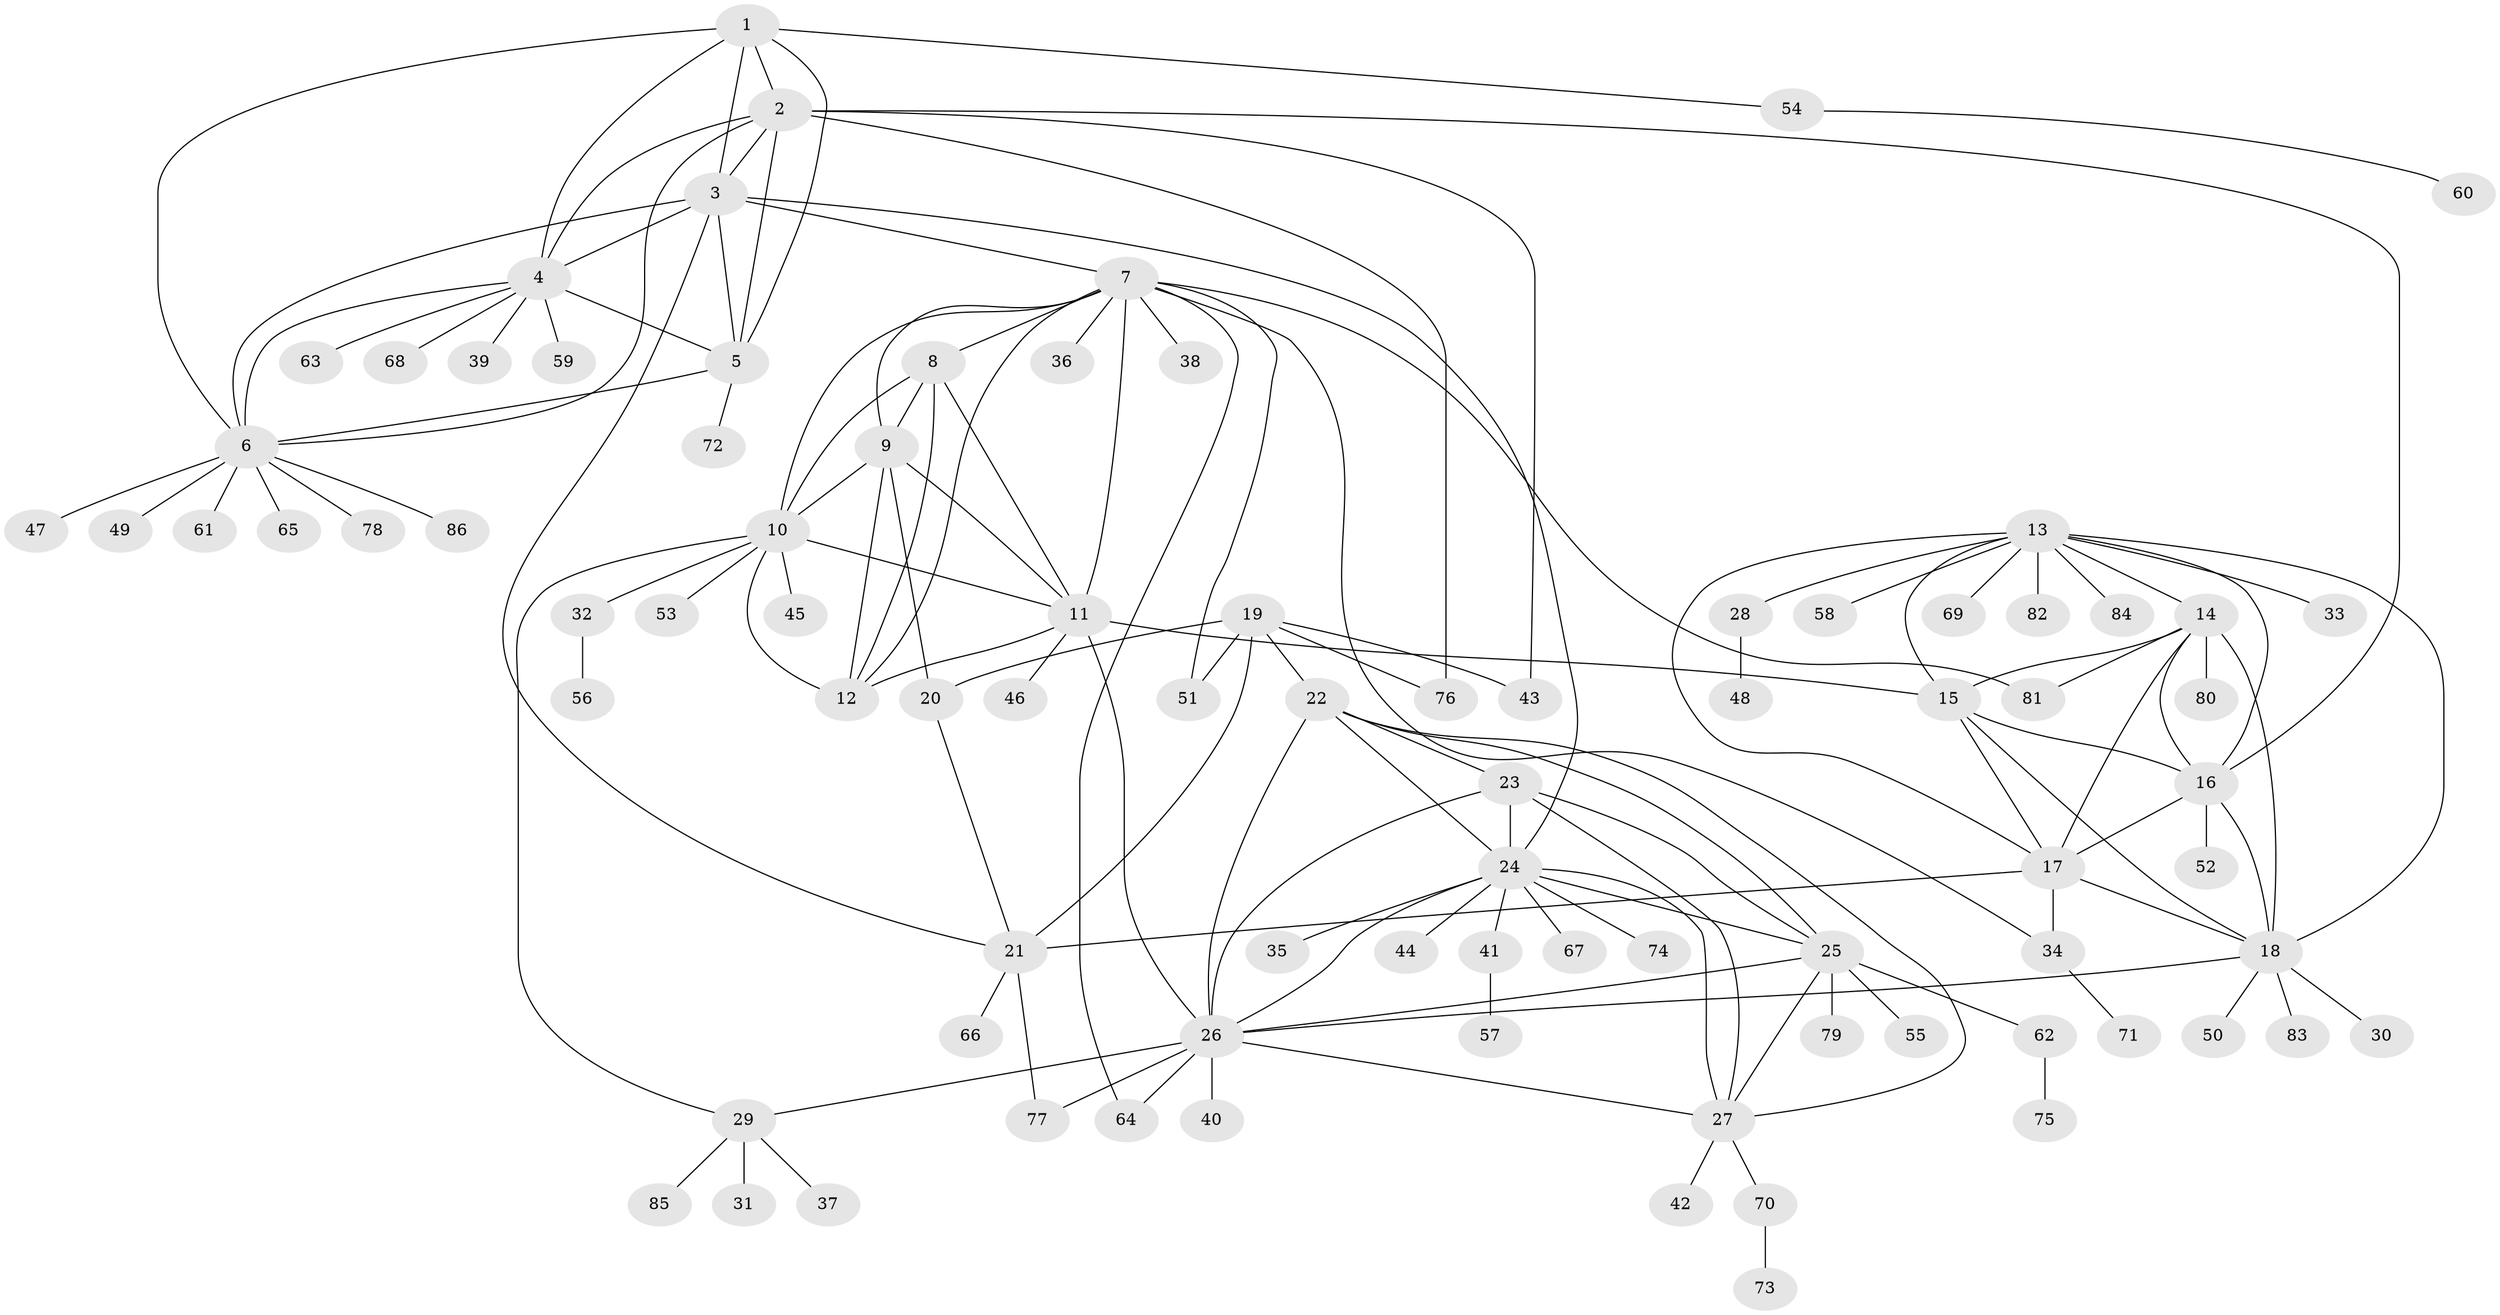 // original degree distribution, {7: 0.06666666666666667, 8: 0.03333333333333333, 9: 0.025, 10: 0.03333333333333333, 12: 0.03333333333333333, 13: 0.008333333333333333, 5: 0.03333333333333333, 6: 0.016666666666666666, 11: 0.008333333333333333, 2: 0.10833333333333334, 1: 0.6166666666666667, 4: 0.008333333333333333, 3: 0.008333333333333333}
// Generated by graph-tools (version 1.1) at 2025/52/03/04/25 22:52:20]
// undirected, 86 vertices, 140 edges
graph export_dot {
  node [color=gray90,style=filled];
  1;
  2;
  3;
  4;
  5;
  6;
  7;
  8;
  9;
  10;
  11;
  12;
  13;
  14;
  15;
  16;
  17;
  18;
  19;
  20;
  21;
  22;
  23;
  24;
  25;
  26;
  27;
  28;
  29;
  30;
  31;
  32;
  33;
  34;
  35;
  36;
  37;
  38;
  39;
  40;
  41;
  42;
  43;
  44;
  45;
  46;
  47;
  48;
  49;
  50;
  51;
  52;
  53;
  54;
  55;
  56;
  57;
  58;
  59;
  60;
  61;
  62;
  63;
  64;
  65;
  66;
  67;
  68;
  69;
  70;
  71;
  72;
  73;
  74;
  75;
  76;
  77;
  78;
  79;
  80;
  81;
  82;
  83;
  84;
  85;
  86;
  1 -- 2 [weight=1.0];
  1 -- 3 [weight=1.0];
  1 -- 4 [weight=1.0];
  1 -- 5 [weight=1.0];
  1 -- 6 [weight=1.0];
  1 -- 54 [weight=1.0];
  2 -- 3 [weight=1.0];
  2 -- 4 [weight=1.0];
  2 -- 5 [weight=1.0];
  2 -- 6 [weight=1.0];
  2 -- 16 [weight=1.0];
  2 -- 43 [weight=1.0];
  2 -- 76 [weight=1.0];
  3 -- 4 [weight=1.0];
  3 -- 5 [weight=1.0];
  3 -- 6 [weight=1.0];
  3 -- 7 [weight=1.0];
  3 -- 21 [weight=1.0];
  3 -- 24 [weight=1.0];
  4 -- 5 [weight=1.0];
  4 -- 6 [weight=1.0];
  4 -- 39 [weight=1.0];
  4 -- 59 [weight=1.0];
  4 -- 63 [weight=1.0];
  4 -- 68 [weight=1.0];
  5 -- 6 [weight=1.0];
  5 -- 72 [weight=1.0];
  6 -- 47 [weight=1.0];
  6 -- 49 [weight=1.0];
  6 -- 61 [weight=1.0];
  6 -- 65 [weight=1.0];
  6 -- 78 [weight=1.0];
  6 -- 86 [weight=1.0];
  7 -- 8 [weight=1.0];
  7 -- 9 [weight=1.0];
  7 -- 10 [weight=1.0];
  7 -- 11 [weight=1.0];
  7 -- 12 [weight=1.0];
  7 -- 34 [weight=1.0];
  7 -- 36 [weight=1.0];
  7 -- 38 [weight=1.0];
  7 -- 51 [weight=1.0];
  7 -- 64 [weight=1.0];
  7 -- 81 [weight=1.0];
  8 -- 9 [weight=1.0];
  8 -- 10 [weight=1.0];
  8 -- 11 [weight=1.0];
  8 -- 12 [weight=1.0];
  9 -- 10 [weight=1.0];
  9 -- 11 [weight=1.0];
  9 -- 12 [weight=1.0];
  9 -- 20 [weight=1.0];
  10 -- 11 [weight=1.0];
  10 -- 12 [weight=1.0];
  10 -- 29 [weight=1.0];
  10 -- 32 [weight=1.0];
  10 -- 45 [weight=1.0];
  10 -- 53 [weight=1.0];
  11 -- 12 [weight=1.0];
  11 -- 15 [weight=1.0];
  11 -- 26 [weight=1.0];
  11 -- 46 [weight=1.0];
  13 -- 14 [weight=1.0];
  13 -- 15 [weight=1.0];
  13 -- 16 [weight=1.0];
  13 -- 17 [weight=1.0];
  13 -- 18 [weight=1.0];
  13 -- 28 [weight=1.0];
  13 -- 33 [weight=1.0];
  13 -- 58 [weight=1.0];
  13 -- 69 [weight=1.0];
  13 -- 82 [weight=1.0];
  13 -- 84 [weight=1.0];
  14 -- 15 [weight=1.0];
  14 -- 16 [weight=1.0];
  14 -- 17 [weight=1.0];
  14 -- 18 [weight=1.0];
  14 -- 80 [weight=1.0];
  14 -- 81 [weight=1.0];
  15 -- 16 [weight=1.0];
  15 -- 17 [weight=1.0];
  15 -- 18 [weight=1.0];
  16 -- 17 [weight=1.0];
  16 -- 18 [weight=1.0];
  16 -- 52 [weight=1.0];
  17 -- 18 [weight=1.0];
  17 -- 21 [weight=1.0];
  17 -- 34 [weight=1.0];
  18 -- 26 [weight=1.0];
  18 -- 30 [weight=1.0];
  18 -- 50 [weight=1.0];
  18 -- 83 [weight=1.0];
  19 -- 20 [weight=4.0];
  19 -- 21 [weight=4.0];
  19 -- 22 [weight=1.0];
  19 -- 43 [weight=1.0];
  19 -- 51 [weight=6.0];
  19 -- 76 [weight=1.0];
  20 -- 21 [weight=1.0];
  21 -- 66 [weight=1.0];
  21 -- 77 [weight=1.0];
  22 -- 23 [weight=1.0];
  22 -- 24 [weight=1.0];
  22 -- 25 [weight=1.0];
  22 -- 26 [weight=1.0];
  22 -- 27 [weight=1.0];
  23 -- 24 [weight=1.0];
  23 -- 25 [weight=1.0];
  23 -- 26 [weight=1.0];
  23 -- 27 [weight=1.0];
  24 -- 25 [weight=1.0];
  24 -- 26 [weight=1.0];
  24 -- 27 [weight=1.0];
  24 -- 35 [weight=1.0];
  24 -- 41 [weight=1.0];
  24 -- 44 [weight=1.0];
  24 -- 67 [weight=1.0];
  24 -- 74 [weight=1.0];
  25 -- 26 [weight=1.0];
  25 -- 27 [weight=1.0];
  25 -- 55 [weight=1.0];
  25 -- 62 [weight=1.0];
  25 -- 79 [weight=1.0];
  26 -- 27 [weight=1.0];
  26 -- 29 [weight=1.0];
  26 -- 40 [weight=1.0];
  26 -- 64 [weight=1.0];
  26 -- 77 [weight=1.0];
  27 -- 42 [weight=1.0];
  27 -- 70 [weight=1.0];
  28 -- 48 [weight=1.0];
  29 -- 31 [weight=1.0];
  29 -- 37 [weight=1.0];
  29 -- 85 [weight=1.0];
  32 -- 56 [weight=1.0];
  34 -- 71 [weight=1.0];
  41 -- 57 [weight=1.0];
  54 -- 60 [weight=1.0];
  62 -- 75 [weight=1.0];
  70 -- 73 [weight=1.0];
}
